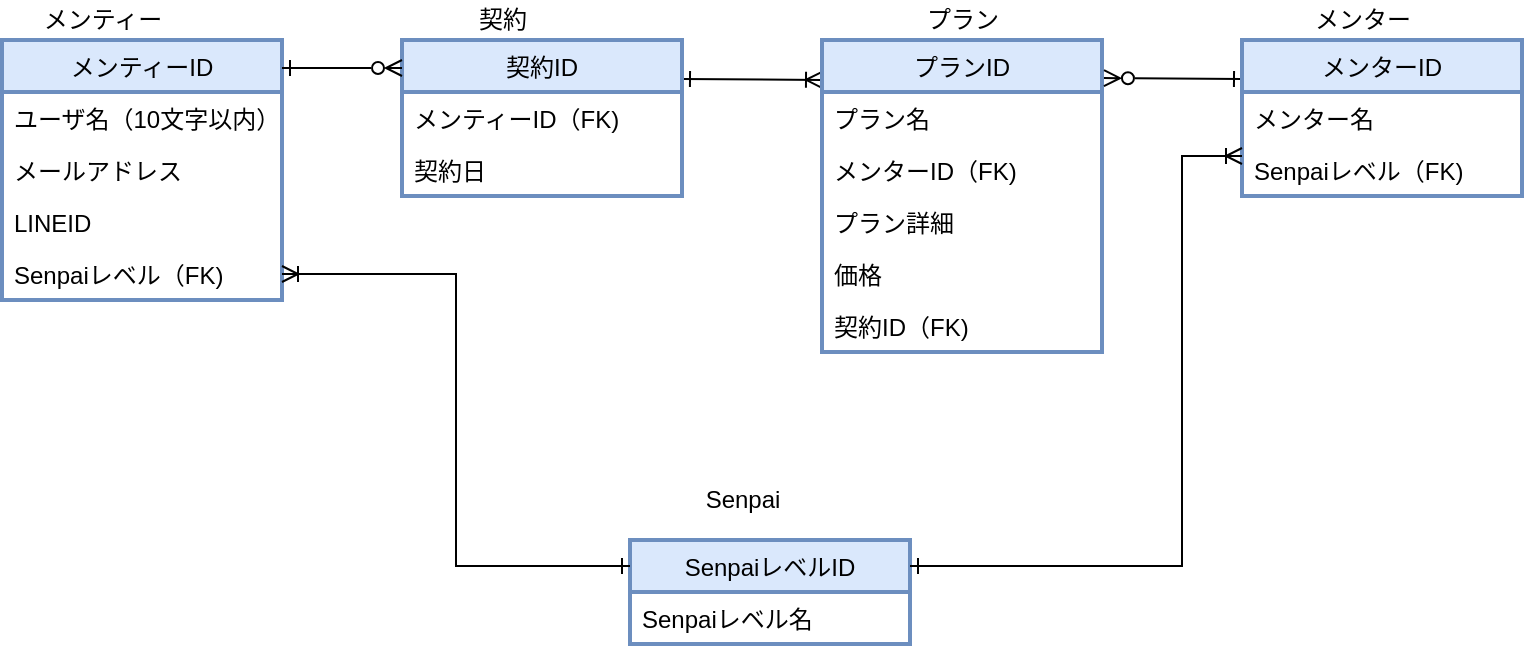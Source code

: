 <mxfile version="15.4.0" type="github"><diagram id="uabBDwIHw55zItmfYKPJ" name="Page-1"><mxGraphModel dx="946" dy="614" grid="1" gridSize="10" guides="1" tooltips="1" connect="1" arrows="1" fold="1" page="1" pageScale="1" pageWidth="827" pageHeight="1169" math="0" shadow="0"><root><mxCell id="0"/><mxCell id="1" parent="0"/><mxCell id="0Hzjnq-iTb9jf1XKYO1Y-21" value="メンティーID" style="swimlane;fontStyle=0;childLayout=stackLayout;horizontal=1;startSize=26;fillColor=#dae8fc;horizontalStack=0;resizeParent=1;resizeParentMax=0;resizeLast=0;collapsible=1;marginBottom=0;rounded=0;strokeWidth=2;strokeColor=#6c8ebf;" vertex="1" parent="1"><mxGeometry x="30" y="40" width="140" height="130" as="geometry"/></mxCell><mxCell id="0Hzjnq-iTb9jf1XKYO1Y-22" value="ユーザ名（10文字以内）" style="text;strokeColor=none;fillColor=none;align=left;verticalAlign=top;spacingLeft=4;spacingRight=4;overflow=hidden;rotatable=0;points=[[0,0.5],[1,0.5]];portConstraint=eastwest;rounded=0;" vertex="1" parent="0Hzjnq-iTb9jf1XKYO1Y-21"><mxGeometry y="26" width="140" height="26" as="geometry"/></mxCell><mxCell id="0Hzjnq-iTb9jf1XKYO1Y-23" value="メールアドレス" style="text;strokeColor=none;fillColor=none;align=left;verticalAlign=top;spacingLeft=4;spacingRight=4;overflow=hidden;rotatable=0;points=[[0,0.5],[1,0.5]];portConstraint=eastwest;rounded=0;" vertex="1" parent="0Hzjnq-iTb9jf1XKYO1Y-21"><mxGeometry y="52" width="140" height="26" as="geometry"/></mxCell><mxCell id="0Hzjnq-iTb9jf1XKYO1Y-24" value="LINEID" style="text;strokeColor=none;fillColor=none;align=left;verticalAlign=top;spacingLeft=4;spacingRight=4;overflow=hidden;rotatable=0;points=[[0,0.5],[1,0.5]];portConstraint=eastwest;rounded=0;" vertex="1" parent="0Hzjnq-iTb9jf1XKYO1Y-21"><mxGeometry y="78" width="140" height="26" as="geometry"/></mxCell><mxCell id="0Hzjnq-iTb9jf1XKYO1Y-25" value="Senpaiレベル（FK)" style="text;strokeColor=none;fillColor=none;align=left;verticalAlign=top;spacingLeft=4;spacingRight=4;overflow=hidden;rotatable=0;points=[[0,0.5],[1,0.5]];portConstraint=eastwest;rounded=0;" vertex="1" parent="0Hzjnq-iTb9jf1XKYO1Y-21"><mxGeometry y="104" width="140" height="26" as="geometry"/></mxCell><mxCell id="0Hzjnq-iTb9jf1XKYO1Y-61" style="edgeStyle=none;rounded=0;orthogonalLoop=1;jettySize=auto;html=1;exitX=1;exitY=0.25;exitDx=0;exitDy=0;entryX=0;entryY=0.128;entryDx=0;entryDy=0;entryPerimeter=0;startArrow=ERone;startFill=0;endArrow=ERoneToMany;endFill=0;" edge="1" parent="1" source="0Hzjnq-iTb9jf1XKYO1Y-30" target="0Hzjnq-iTb9jf1XKYO1Y-38"><mxGeometry relative="1" as="geometry"/></mxCell><mxCell id="0Hzjnq-iTb9jf1XKYO1Y-30" value="契約ID" style="swimlane;fontStyle=0;childLayout=stackLayout;horizontal=1;startSize=26;fillColor=#dae8fc;horizontalStack=0;resizeParent=1;resizeParentMax=0;resizeLast=0;collapsible=1;marginBottom=0;rounded=0;strokeWidth=2;strokeColor=#6c8ebf;" vertex="1" parent="1"><mxGeometry x="230" y="40" width="140" height="78" as="geometry"/></mxCell><mxCell id="0Hzjnq-iTb9jf1XKYO1Y-31" value="メンティーID（FK)" style="text;strokeColor=none;fillColor=none;align=left;verticalAlign=top;spacingLeft=4;spacingRight=4;overflow=hidden;rotatable=0;points=[[0,0.5],[1,0.5]];portConstraint=eastwest;rounded=0;" vertex="1" parent="0Hzjnq-iTb9jf1XKYO1Y-30"><mxGeometry y="26" width="140" height="26" as="geometry"/></mxCell><mxCell id="0Hzjnq-iTb9jf1XKYO1Y-32" value="契約日" style="text;strokeColor=none;fillColor=none;align=left;verticalAlign=top;spacingLeft=4;spacingRight=4;overflow=hidden;rotatable=0;points=[[0,0.5],[1,0.5]];portConstraint=eastwest;rounded=0;" vertex="1" parent="0Hzjnq-iTb9jf1XKYO1Y-30"><mxGeometry y="52" width="140" height="26" as="geometry"/></mxCell><mxCell id="0Hzjnq-iTb9jf1XKYO1Y-35" value="SenpaiレベルID" style="swimlane;fontStyle=0;childLayout=stackLayout;horizontal=1;startSize=26;fillColor=#dae8fc;horizontalStack=0;resizeParent=1;resizeParentMax=0;resizeLast=0;collapsible=1;marginBottom=0;rounded=0;strokeWidth=2;strokeColor=#6c8ebf;" vertex="1" parent="1"><mxGeometry x="344" y="290" width="140" height="52" as="geometry"/></mxCell><mxCell id="0Hzjnq-iTb9jf1XKYO1Y-36" value="Senpaiレベル名" style="text;strokeColor=none;fillColor=none;align=left;verticalAlign=top;spacingLeft=4;spacingRight=4;overflow=hidden;rotatable=0;points=[[0,0.5],[1,0.5]];portConstraint=eastwest;rounded=0;" vertex="1" parent="0Hzjnq-iTb9jf1XKYO1Y-35"><mxGeometry y="26" width="140" height="26" as="geometry"/></mxCell><mxCell id="0Hzjnq-iTb9jf1XKYO1Y-38" value="プランID" style="swimlane;fontStyle=0;childLayout=stackLayout;horizontal=1;startSize=26;fillColor=#dae8fc;horizontalStack=0;resizeParent=1;resizeParentMax=0;resizeLast=0;collapsible=1;marginBottom=0;rounded=0;strokeWidth=2;strokeColor=#6c8ebf;" vertex="1" parent="1"><mxGeometry x="440" y="40" width="140" height="156" as="geometry"/></mxCell><mxCell id="0Hzjnq-iTb9jf1XKYO1Y-39" value="プラン名" style="text;strokeColor=none;fillColor=none;align=left;verticalAlign=top;spacingLeft=4;spacingRight=4;overflow=hidden;rotatable=0;points=[[0,0.5],[1,0.5]];portConstraint=eastwest;rounded=0;" vertex="1" parent="0Hzjnq-iTb9jf1XKYO1Y-38"><mxGeometry y="26" width="140" height="26" as="geometry"/></mxCell><mxCell id="0Hzjnq-iTb9jf1XKYO1Y-40" value="メンターID（FK)" style="text;strokeColor=none;fillColor=none;align=left;verticalAlign=top;spacingLeft=4;spacingRight=4;overflow=hidden;rotatable=0;points=[[0,0.5],[1,0.5]];portConstraint=eastwest;rounded=0;" vertex="1" parent="0Hzjnq-iTb9jf1XKYO1Y-38"><mxGeometry y="52" width="140" height="26" as="geometry"/></mxCell><mxCell id="0Hzjnq-iTb9jf1XKYO1Y-41" value="プラン詳細" style="text;strokeColor=none;fillColor=none;align=left;verticalAlign=top;spacingLeft=4;spacingRight=4;overflow=hidden;rotatable=0;points=[[0,0.5],[1,0.5]];portConstraint=eastwest;rounded=0;" vertex="1" parent="0Hzjnq-iTb9jf1XKYO1Y-38"><mxGeometry y="78" width="140" height="26" as="geometry"/></mxCell><mxCell id="0Hzjnq-iTb9jf1XKYO1Y-42" value="価格" style="text;strokeColor=none;fillColor=none;align=left;verticalAlign=top;spacingLeft=4;spacingRight=4;overflow=hidden;rotatable=0;points=[[0,0.5],[1,0.5]];portConstraint=eastwest;rounded=0;" vertex="1" parent="0Hzjnq-iTb9jf1XKYO1Y-38"><mxGeometry y="104" width="140" height="26" as="geometry"/></mxCell><mxCell id="0Hzjnq-iTb9jf1XKYO1Y-45" value="契約ID（FK)" style="text;strokeColor=none;fillColor=none;align=left;verticalAlign=top;spacingLeft=4;spacingRight=4;overflow=hidden;rotatable=0;points=[[0,0.5],[1,0.5]];portConstraint=eastwest;rounded=0;" vertex="1" parent="0Hzjnq-iTb9jf1XKYO1Y-38"><mxGeometry y="130" width="140" height="26" as="geometry"/></mxCell><mxCell id="0Hzjnq-iTb9jf1XKYO1Y-62" style="edgeStyle=none;rounded=0;orthogonalLoop=1;jettySize=auto;html=1;exitX=0;exitY=0.25;exitDx=0;exitDy=0;entryX=1.007;entryY=0.122;entryDx=0;entryDy=0;entryPerimeter=0;startArrow=ERone;startFill=0;endArrow=ERzeroToMany;endFill=0;" edge="1" parent="1" source="0Hzjnq-iTb9jf1XKYO1Y-46" target="0Hzjnq-iTb9jf1XKYO1Y-38"><mxGeometry relative="1" as="geometry"/></mxCell><mxCell id="0Hzjnq-iTb9jf1XKYO1Y-46" value="メンターID" style="swimlane;fontStyle=0;childLayout=stackLayout;horizontal=1;startSize=26;fillColor=#dae8fc;horizontalStack=0;resizeParent=1;resizeParentMax=0;resizeLast=0;collapsible=1;marginBottom=0;rounded=0;strokeWidth=2;strokeColor=#6c8ebf;" vertex="1" parent="1"><mxGeometry x="650" y="40" width="140" height="78" as="geometry"/></mxCell><mxCell id="0Hzjnq-iTb9jf1XKYO1Y-47" value="メンター名" style="text;strokeColor=none;fillColor=none;align=left;verticalAlign=top;spacingLeft=4;spacingRight=4;overflow=hidden;rotatable=0;points=[[0,0.5],[1,0.5]];portConstraint=eastwest;rounded=0;" vertex="1" parent="0Hzjnq-iTb9jf1XKYO1Y-46"><mxGeometry y="26" width="140" height="26" as="geometry"/></mxCell><mxCell id="0Hzjnq-iTb9jf1XKYO1Y-48" value="Senpaiレベル（FK)" style="text;strokeColor=none;fillColor=none;align=left;verticalAlign=top;spacingLeft=4;spacingRight=4;overflow=hidden;rotatable=0;points=[[0,0.5],[1,0.5]];portConstraint=eastwest;rounded=0;" vertex="1" parent="0Hzjnq-iTb9jf1XKYO1Y-46"><mxGeometry y="52" width="140" height="26" as="geometry"/></mxCell><mxCell id="0Hzjnq-iTb9jf1XKYO1Y-60" value="" style="edgeStyle=none;rounded=0;orthogonalLoop=1;jettySize=auto;html=1;startArrow=ERone;startFill=0;endArrow=ERzeroToMany;endFill=0;" edge="1" parent="1"><mxGeometry relative="1" as="geometry"><mxPoint x="170" y="54" as="sourcePoint"/><mxPoint x="230" y="54" as="targetPoint"/><Array as="points"/></mxGeometry></mxCell><mxCell id="0Hzjnq-iTb9jf1XKYO1Y-63" style="edgeStyle=orthogonalEdgeStyle;rounded=0;orthogonalLoop=1;jettySize=auto;html=1;exitX=1;exitY=0.5;exitDx=0;exitDy=0;entryX=0;entryY=0.25;entryDx=0;entryDy=0;startArrow=ERoneToMany;startFill=0;endArrow=ERone;endFill=0;" edge="1" parent="1" source="0Hzjnq-iTb9jf1XKYO1Y-25" target="0Hzjnq-iTb9jf1XKYO1Y-35"><mxGeometry relative="1" as="geometry"/></mxCell><mxCell id="0Hzjnq-iTb9jf1XKYO1Y-64" style="edgeStyle=orthogonalEdgeStyle;rounded=0;orthogonalLoop=1;jettySize=auto;html=1;entryX=1;entryY=0.25;entryDx=0;entryDy=0;startArrow=ERoneToMany;startFill=0;endArrow=ERone;endFill=0;" edge="1" parent="1" target="0Hzjnq-iTb9jf1XKYO1Y-35"><mxGeometry relative="1" as="geometry"><mxPoint x="650" y="98" as="sourcePoint"/><Array as="points"><mxPoint x="620" y="98"/><mxPoint x="620" y="303"/></Array></mxGeometry></mxCell><mxCell id="0Hzjnq-iTb9jf1XKYO1Y-65" value="メンティー" style="text;html=1;align=center;verticalAlign=middle;resizable=0;points=[];autosize=1;strokeColor=none;fillColor=none;" vertex="1" parent="1"><mxGeometry x="40" y="20" width="80" height="20" as="geometry"/></mxCell><mxCell id="0Hzjnq-iTb9jf1XKYO1Y-66" value="契約" style="text;html=1;align=center;verticalAlign=middle;resizable=0;points=[];autosize=1;strokeColor=none;fillColor=none;" vertex="1" parent="1"><mxGeometry x="260" y="20" width="40" height="20" as="geometry"/></mxCell><mxCell id="0Hzjnq-iTb9jf1XKYO1Y-67" value="プラン" style="text;html=1;align=center;verticalAlign=middle;resizable=0;points=[];autosize=1;strokeColor=none;fillColor=none;" vertex="1" parent="1"><mxGeometry x="485" y="20" width="50" height="20" as="geometry"/></mxCell><mxCell id="0Hzjnq-iTb9jf1XKYO1Y-68" value="メンター" style="text;html=1;align=center;verticalAlign=middle;resizable=0;points=[];autosize=1;strokeColor=none;fillColor=none;" vertex="1" parent="1"><mxGeometry x="680" y="20" width="60" height="20" as="geometry"/></mxCell><mxCell id="0Hzjnq-iTb9jf1XKYO1Y-69" value="Senpai" style="text;html=1;align=center;verticalAlign=middle;resizable=0;points=[];autosize=1;strokeColor=none;fillColor=none;" vertex="1" parent="1"><mxGeometry x="375" y="260" width="50" height="20" as="geometry"/></mxCell></root></mxGraphModel></diagram></mxfile>